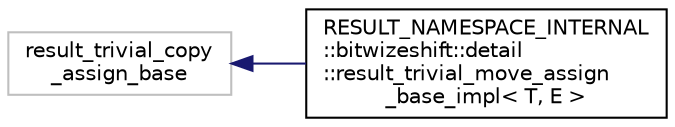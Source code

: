 digraph "Graphical Class Hierarchy"
{
 // LATEX_PDF_SIZE
  edge [fontname="Helvetica",fontsize="10",labelfontname="Helvetica",labelfontsize="10"];
  node [fontname="Helvetica",fontsize="10",shape=record];
  rankdir="LR";
  Node40 [label="result_trivial_copy\l_assign_base",height=0.2,width=0.4,color="grey75", fillcolor="white", style="filled",tooltip=" "];
  Node40 -> Node0 [dir="back",color="midnightblue",fontsize="10",style="solid",fontname="Helvetica"];
  Node0 [label="RESULT_NAMESPACE_INTERNAL\l::bitwizeshift::detail\l::result_trivial_move_assign\l_base_impl\< T, E \>",height=0.2,width=0.4,color="black", fillcolor="white", style="filled",URL="$dc/d5e/structRESULT__NAMESPACE__INTERNAL_1_1bitwizeshift_1_1detail_1_1result__trivial__move__assign__base__impl.html",tooltip=" "];
}
